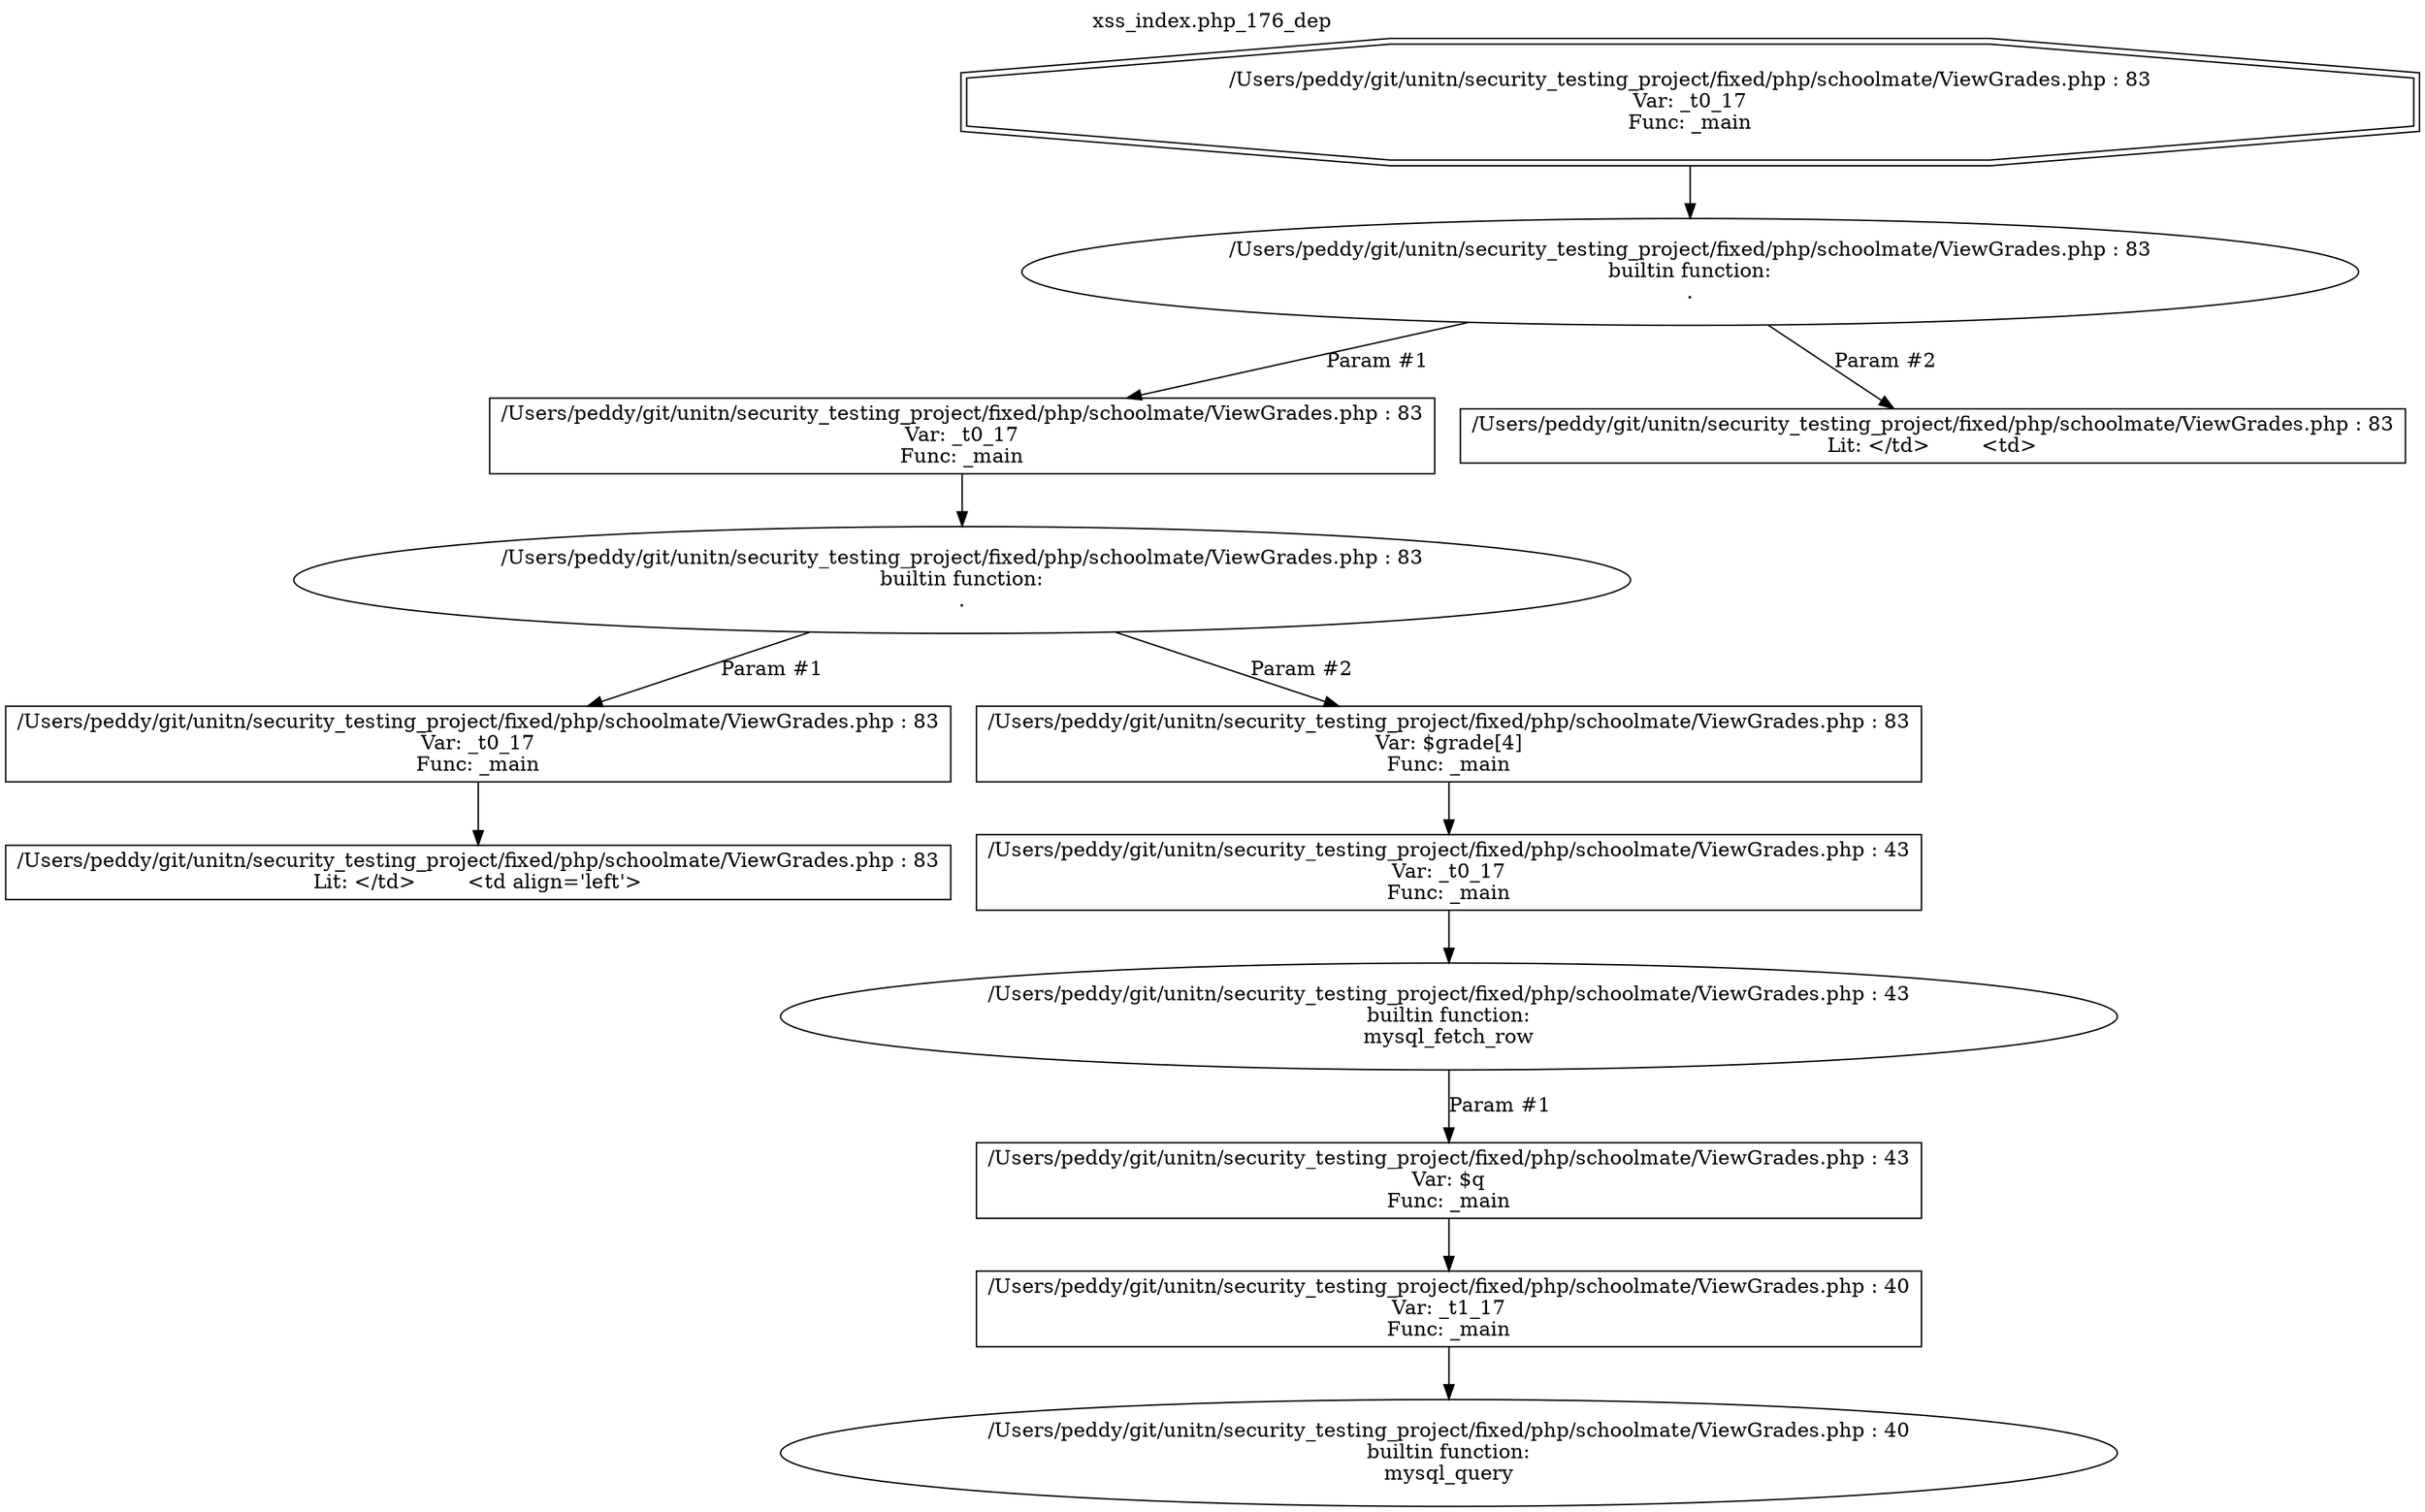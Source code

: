 digraph cfg {
  label="xss_index.php_176_dep";
  labelloc=t;
  n1 [shape=doubleoctagon, label="/Users/peddy/git/unitn/security_testing_project/fixed/php/schoolmate/ViewGrades.php : 83\nVar: _t0_17\nFunc: _main\n"];
  n2 [shape=ellipse, label="/Users/peddy/git/unitn/security_testing_project/fixed/php/schoolmate/ViewGrades.php : 83\nbuiltin function:\n.\n"];
  n3 [shape=box, label="/Users/peddy/git/unitn/security_testing_project/fixed/php/schoolmate/ViewGrades.php : 83\nVar: _t0_17\nFunc: _main\n"];
  n4 [shape=ellipse, label="/Users/peddy/git/unitn/security_testing_project/fixed/php/schoolmate/ViewGrades.php : 83\nbuiltin function:\n.\n"];
  n5 [shape=box, label="/Users/peddy/git/unitn/security_testing_project/fixed/php/schoolmate/ViewGrades.php : 83\nVar: _t0_17\nFunc: _main\n"];
  n6 [shape=box, label="/Users/peddy/git/unitn/security_testing_project/fixed/php/schoolmate/ViewGrades.php : 83\nLit: </td>	<td align='left'>\n"];
  n7 [shape=box, label="/Users/peddy/git/unitn/security_testing_project/fixed/php/schoolmate/ViewGrades.php : 83\nVar: $grade[4]\nFunc: _main\n"];
  n8 [shape=box, label="/Users/peddy/git/unitn/security_testing_project/fixed/php/schoolmate/ViewGrades.php : 43\nVar: _t0_17\nFunc: _main\n"];
  n9 [shape=ellipse, label="/Users/peddy/git/unitn/security_testing_project/fixed/php/schoolmate/ViewGrades.php : 43\nbuiltin function:\nmysql_fetch_row\n"];
  n10 [shape=box, label="/Users/peddy/git/unitn/security_testing_project/fixed/php/schoolmate/ViewGrades.php : 43\nVar: $q\nFunc: _main\n"];
  n11 [shape=box, label="/Users/peddy/git/unitn/security_testing_project/fixed/php/schoolmate/ViewGrades.php : 40\nVar: _t1_17\nFunc: _main\n"];
  n12 [shape=ellipse, label="/Users/peddy/git/unitn/security_testing_project/fixed/php/schoolmate/ViewGrades.php : 40\nbuiltin function:\nmysql_query\n"];
  n13 [shape=box, label="/Users/peddy/git/unitn/security_testing_project/fixed/php/schoolmate/ViewGrades.php : 83\nLit: </td>	<td>\n"];
  n1 -> n2;
  n3 -> n4;
  n5 -> n6;
  n4 -> n5[label="Param #1"];
  n4 -> n7[label="Param #2"];
  n8 -> n9;
  n11 -> n12;
  n10 -> n11;
  n9 -> n10[label="Param #1"];
  n7 -> n8;
  n2 -> n3[label="Param #1"];
  n2 -> n13[label="Param #2"];
}
